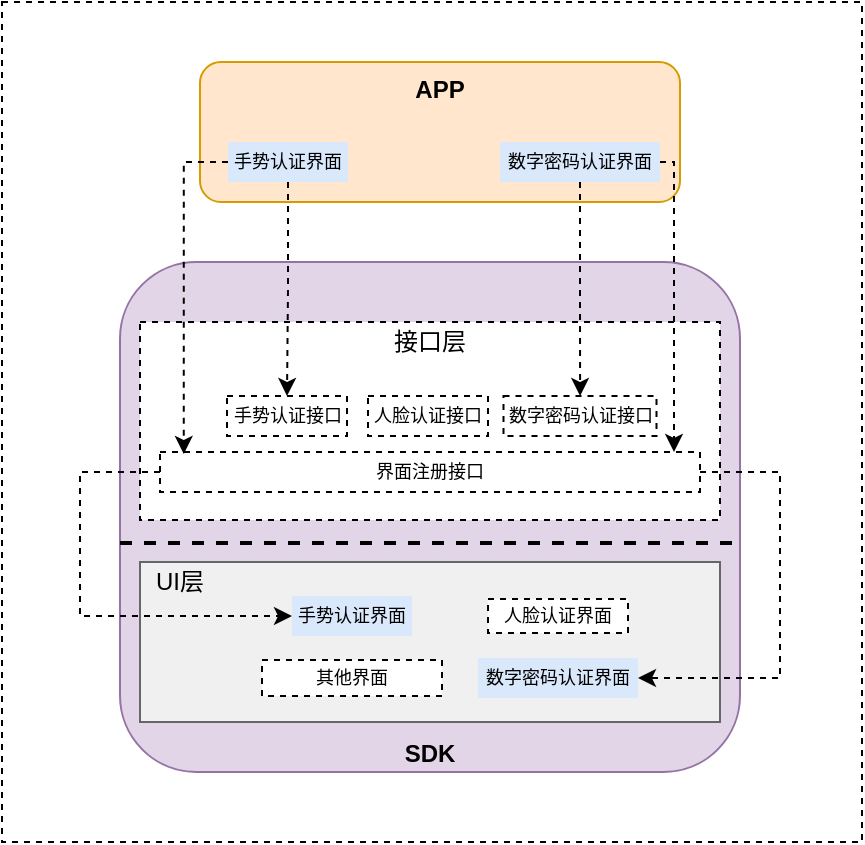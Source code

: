 <mxfile version="14.1.9" type="github">
  <diagram id="og5hszyIo1xDVd48lCny" name="Page-1">
    <mxGraphModel dx="788" dy="454" grid="1" gridSize="10" guides="1" tooltips="1" connect="1" arrows="1" fold="1" page="1" pageScale="1" pageWidth="827" pageHeight="1169" math="0" shadow="0">
      <root>
        <mxCell id="0" />
        <mxCell id="1" parent="0" />
        <mxCell id="Zl6EUZoU8sUVzmMLbYrt-1" value="&lt;b&gt;SDK&lt;/b&gt;" style="rounded=1;whiteSpace=wrap;html=1;verticalAlign=bottom;fillColor=#e1d5e7;strokeColor=#9673a6;" vertex="1" parent="1">
          <mxGeometry x="259" y="210" width="310" height="255" as="geometry" />
        </mxCell>
        <mxCell id="Zl6EUZoU8sUVzmMLbYrt-2" value="" style="endArrow=none;html=1;strokeWidth=2;entryX=1;entryY=0.5;entryDx=0;entryDy=0;exitX=0;exitY=0.5;exitDx=0;exitDy=0;dashed=1;" edge="1" parent="1">
          <mxGeometry width="50" height="50" relative="1" as="geometry">
            <mxPoint x="259" y="350.5" as="sourcePoint" />
            <mxPoint x="569" y="350.5" as="targetPoint" />
          </mxGeometry>
        </mxCell>
        <mxCell id="Zl6EUZoU8sUVzmMLbYrt-3" value="" style="rounded=0;whiteSpace=wrap;html=1;align=left;strokeColor=#666666;fontColor=#333333;fillColor=#F0F0F0;" vertex="1" parent="1">
          <mxGeometry x="269" y="360" width="290" height="80" as="geometry" />
        </mxCell>
        <mxCell id="Zl6EUZoU8sUVzmMLbYrt-4" value="UI层" style="text;html=1;fillColor=none;align=center;verticalAlign=middle;whiteSpace=wrap;rounded=0;dashed=1;" vertex="1" parent="1">
          <mxGeometry x="269" y="360" width="40" height="20" as="geometry" />
        </mxCell>
        <mxCell id="Zl6EUZoU8sUVzmMLbYrt-5" value="人脸认证界面" style="rounded=0;whiteSpace=wrap;html=1;dashed=1;strokeColor=#000000;fontSize=9;" vertex="1" parent="1">
          <mxGeometry x="443" y="378.5" width="70" height="17" as="geometry" />
        </mxCell>
        <mxCell id="Zl6EUZoU8sUVzmMLbYrt-6" value="" style="rounded=0;whiteSpace=wrap;html=1;dashed=1;align=left;" vertex="1" parent="1">
          <mxGeometry x="269" y="240" width="290" height="99" as="geometry" />
        </mxCell>
        <mxCell id="Zl6EUZoU8sUVzmMLbYrt-12" value="其他界面" style="rounded=0;whiteSpace=wrap;html=1;dashed=1;strokeColor=#000000;fontSize=9;" vertex="1" parent="1">
          <mxGeometry x="330" y="409" width="90" height="18" as="geometry" />
        </mxCell>
        <mxCell id="Zl6EUZoU8sUVzmMLbYrt-13" value="人脸认证接口" style="rounded=0;whiteSpace=wrap;html=1;dashed=1;strokeColor=#000000;fontSize=9;" vertex="1" parent="1">
          <mxGeometry x="383" y="277" width="60" height="20" as="geometry" />
        </mxCell>
        <mxCell id="Zl6EUZoU8sUVzmMLbYrt-15" value="手势认证接口" style="rounded=0;whiteSpace=wrap;html=1;dashed=1;strokeColor=#000000;fontSize=9;" vertex="1" parent="1">
          <mxGeometry x="312.5" y="277" width="60" height="20" as="geometry" />
        </mxCell>
        <mxCell id="Zl6EUZoU8sUVzmMLbYrt-16" value="数字密码认证接口" style="rounded=0;whiteSpace=wrap;html=1;dashed=1;strokeColor=#000000;fontSize=9;" vertex="1" parent="1">
          <mxGeometry x="450.75" y="277" width="76.5" height="20" as="geometry" />
        </mxCell>
        <mxCell id="Zl6EUZoU8sUVzmMLbYrt-30" style="edgeStyle=orthogonalEdgeStyle;rounded=0;orthogonalLoop=1;jettySize=auto;html=1;entryX=1;entryY=0.5;entryDx=0;entryDy=0;dashed=1;fontSize=9;exitX=1;exitY=0.5;exitDx=0;exitDy=0;" edge="1" parent="1" source="Zl6EUZoU8sUVzmMLbYrt-17" target="Zl6EUZoU8sUVzmMLbYrt-24">
          <mxGeometry relative="1" as="geometry">
            <Array as="points">
              <mxPoint x="589" y="315" />
              <mxPoint x="589" y="418" />
            </Array>
          </mxGeometry>
        </mxCell>
        <mxCell id="Zl6EUZoU8sUVzmMLbYrt-32" style="edgeStyle=orthogonalEdgeStyle;rounded=0;orthogonalLoop=1;jettySize=auto;html=1;entryX=0;entryY=0.5;entryDx=0;entryDy=0;dashed=1;fontSize=9;exitX=0;exitY=0.5;exitDx=0;exitDy=0;" edge="1" parent="1" source="Zl6EUZoU8sUVzmMLbYrt-17" target="Zl6EUZoU8sUVzmMLbYrt-25">
          <mxGeometry relative="1" as="geometry">
            <Array as="points">
              <mxPoint x="239" y="315" />
              <mxPoint x="239" y="387" />
            </Array>
          </mxGeometry>
        </mxCell>
        <mxCell id="Zl6EUZoU8sUVzmMLbYrt-17" value="界面注册接口" style="rounded=0;whiteSpace=wrap;html=1;dashed=1;strokeColor=#000000;fontSize=9;" vertex="1" parent="1">
          <mxGeometry x="279" y="305" width="270" height="20" as="geometry" />
        </mxCell>
        <mxCell id="Zl6EUZoU8sUVzmMLbYrt-18" value="&lt;b&gt;&lt;font style=&quot;font-size: 12px&quot;&gt;APP&lt;/font&gt;&lt;/b&gt;" style="rounded=1;whiteSpace=wrap;html=1;strokeColor=#d79b00;fontSize=9;verticalAlign=top;fillColor=#ffe6cc;" vertex="1" parent="1">
          <mxGeometry x="299" y="110" width="240" height="70" as="geometry" />
        </mxCell>
        <mxCell id="Zl6EUZoU8sUVzmMLbYrt-23" style="edgeStyle=orthogonalEdgeStyle;rounded=0;orthogonalLoop=1;jettySize=auto;html=1;dashed=1;fontSize=9;" edge="1" parent="1" source="Zl6EUZoU8sUVzmMLbYrt-21" target="Zl6EUZoU8sUVzmMLbYrt-15">
          <mxGeometry relative="1" as="geometry" />
        </mxCell>
        <mxCell id="Zl6EUZoU8sUVzmMLbYrt-31" style="edgeStyle=orthogonalEdgeStyle;rounded=0;orthogonalLoop=1;jettySize=auto;html=1;entryX=0.044;entryY=0.05;entryDx=0;entryDy=0;entryPerimeter=0;dashed=1;fontSize=9;" edge="1" parent="1" source="Zl6EUZoU8sUVzmMLbYrt-21" target="Zl6EUZoU8sUVzmMLbYrt-17">
          <mxGeometry relative="1" as="geometry">
            <Array as="points">
              <mxPoint x="291" y="160" />
            </Array>
          </mxGeometry>
        </mxCell>
        <mxCell id="Zl6EUZoU8sUVzmMLbYrt-21" value="手势认证界面" style="rounded=0;whiteSpace=wrap;html=1;fontSize=9;fillColor=#dae8fc;strokeColor=none;" vertex="1" parent="1">
          <mxGeometry x="313" y="150" width="60" height="20" as="geometry" />
        </mxCell>
        <mxCell id="Zl6EUZoU8sUVzmMLbYrt-28" style="edgeStyle=orthogonalEdgeStyle;rounded=0;orthogonalLoop=1;jettySize=auto;html=1;dashed=1;fontSize=9;" edge="1" parent="1" source="Zl6EUZoU8sUVzmMLbYrt-22" target="Zl6EUZoU8sUVzmMLbYrt-16">
          <mxGeometry relative="1" as="geometry" />
        </mxCell>
        <mxCell id="Zl6EUZoU8sUVzmMLbYrt-29" style="edgeStyle=orthogonalEdgeStyle;rounded=0;orthogonalLoop=1;jettySize=auto;html=1;exitX=1;exitY=0.5;exitDx=0;exitDy=0;dashed=1;fontSize=9;" edge="1" parent="1" source="Zl6EUZoU8sUVzmMLbYrt-22" target="Zl6EUZoU8sUVzmMLbYrt-17">
          <mxGeometry relative="1" as="geometry">
            <mxPoint x="536" y="290" as="targetPoint" />
            <Array as="points">
              <mxPoint x="536" y="160" />
            </Array>
          </mxGeometry>
        </mxCell>
        <mxCell id="Zl6EUZoU8sUVzmMLbYrt-22" value="数字密码认证界面" style="rounded=0;whiteSpace=wrap;html=1;fontSize=9;fillColor=#dae8fc;strokeColor=none;" vertex="1" parent="1">
          <mxGeometry x="449" y="150" width="80" height="20" as="geometry" />
        </mxCell>
        <mxCell id="Zl6EUZoU8sUVzmMLbYrt-24" value="数字密码认证界面" style="rounded=0;whiteSpace=wrap;html=1;fontSize=9;fillColor=#dae8fc;strokeColor=none;" vertex="1" parent="1">
          <mxGeometry x="438" y="408" width="80" height="20" as="geometry" />
        </mxCell>
        <mxCell id="Zl6EUZoU8sUVzmMLbYrt-25" value="手势认证界面" style="rounded=0;whiteSpace=wrap;html=1;fontSize=9;fillColor=#dae8fc;strokeColor=none;" vertex="1" parent="1">
          <mxGeometry x="345" y="377" width="60" height="20" as="geometry" />
        </mxCell>
        <mxCell id="Zl6EUZoU8sUVzmMLbYrt-33" value="接口层" style="text;html=1;fillColor=none;align=center;verticalAlign=middle;whiteSpace=wrap;rounded=0;dashed=1;" vertex="1" parent="1">
          <mxGeometry x="394" y="240" width="40" height="20" as="geometry" />
        </mxCell>
        <mxCell id="Zl6EUZoU8sUVzmMLbYrt-34" value="" style="rounded=0;whiteSpace=wrap;html=1;strokeColor=#000000;fontSize=9;fillColor=none;dashed=1;" vertex="1" parent="1">
          <mxGeometry x="200" y="80" width="430" height="420" as="geometry" />
        </mxCell>
      </root>
    </mxGraphModel>
  </diagram>
</mxfile>
